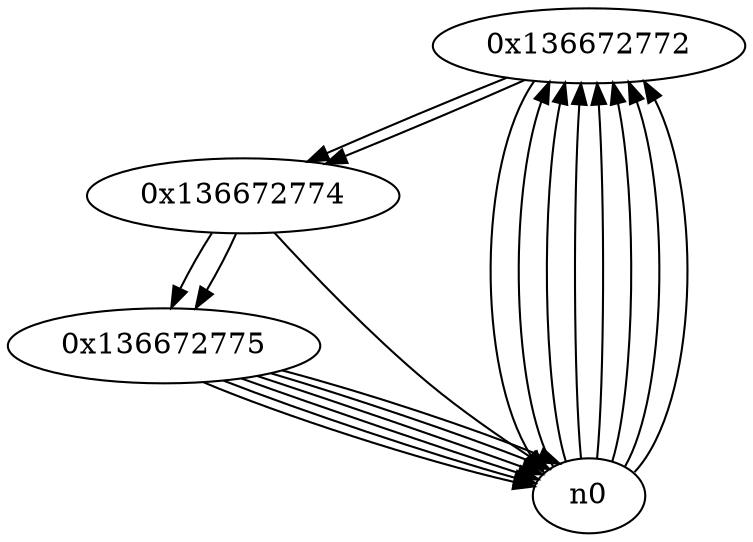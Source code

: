 digraph G{
/* nodes */
  n1 [label="0x136672772"]
  n2 [label="0x136672774"]
  n3 [label="0x136672775"]
/* edges */
n1 -> n2;
n1 -> n0;
n0 -> n1;
n0 -> n1;
n0 -> n1;
n0 -> n1;
n0 -> n1;
n0 -> n1;
n0 -> n1;
n2 -> n3;
n2 -> n0;
n1 -> n2;
n3 -> n0;
n3 -> n0;
n3 -> n0;
n3 -> n0;
n3 -> n0;
n3 -> n0;
n2 -> n3;
}
